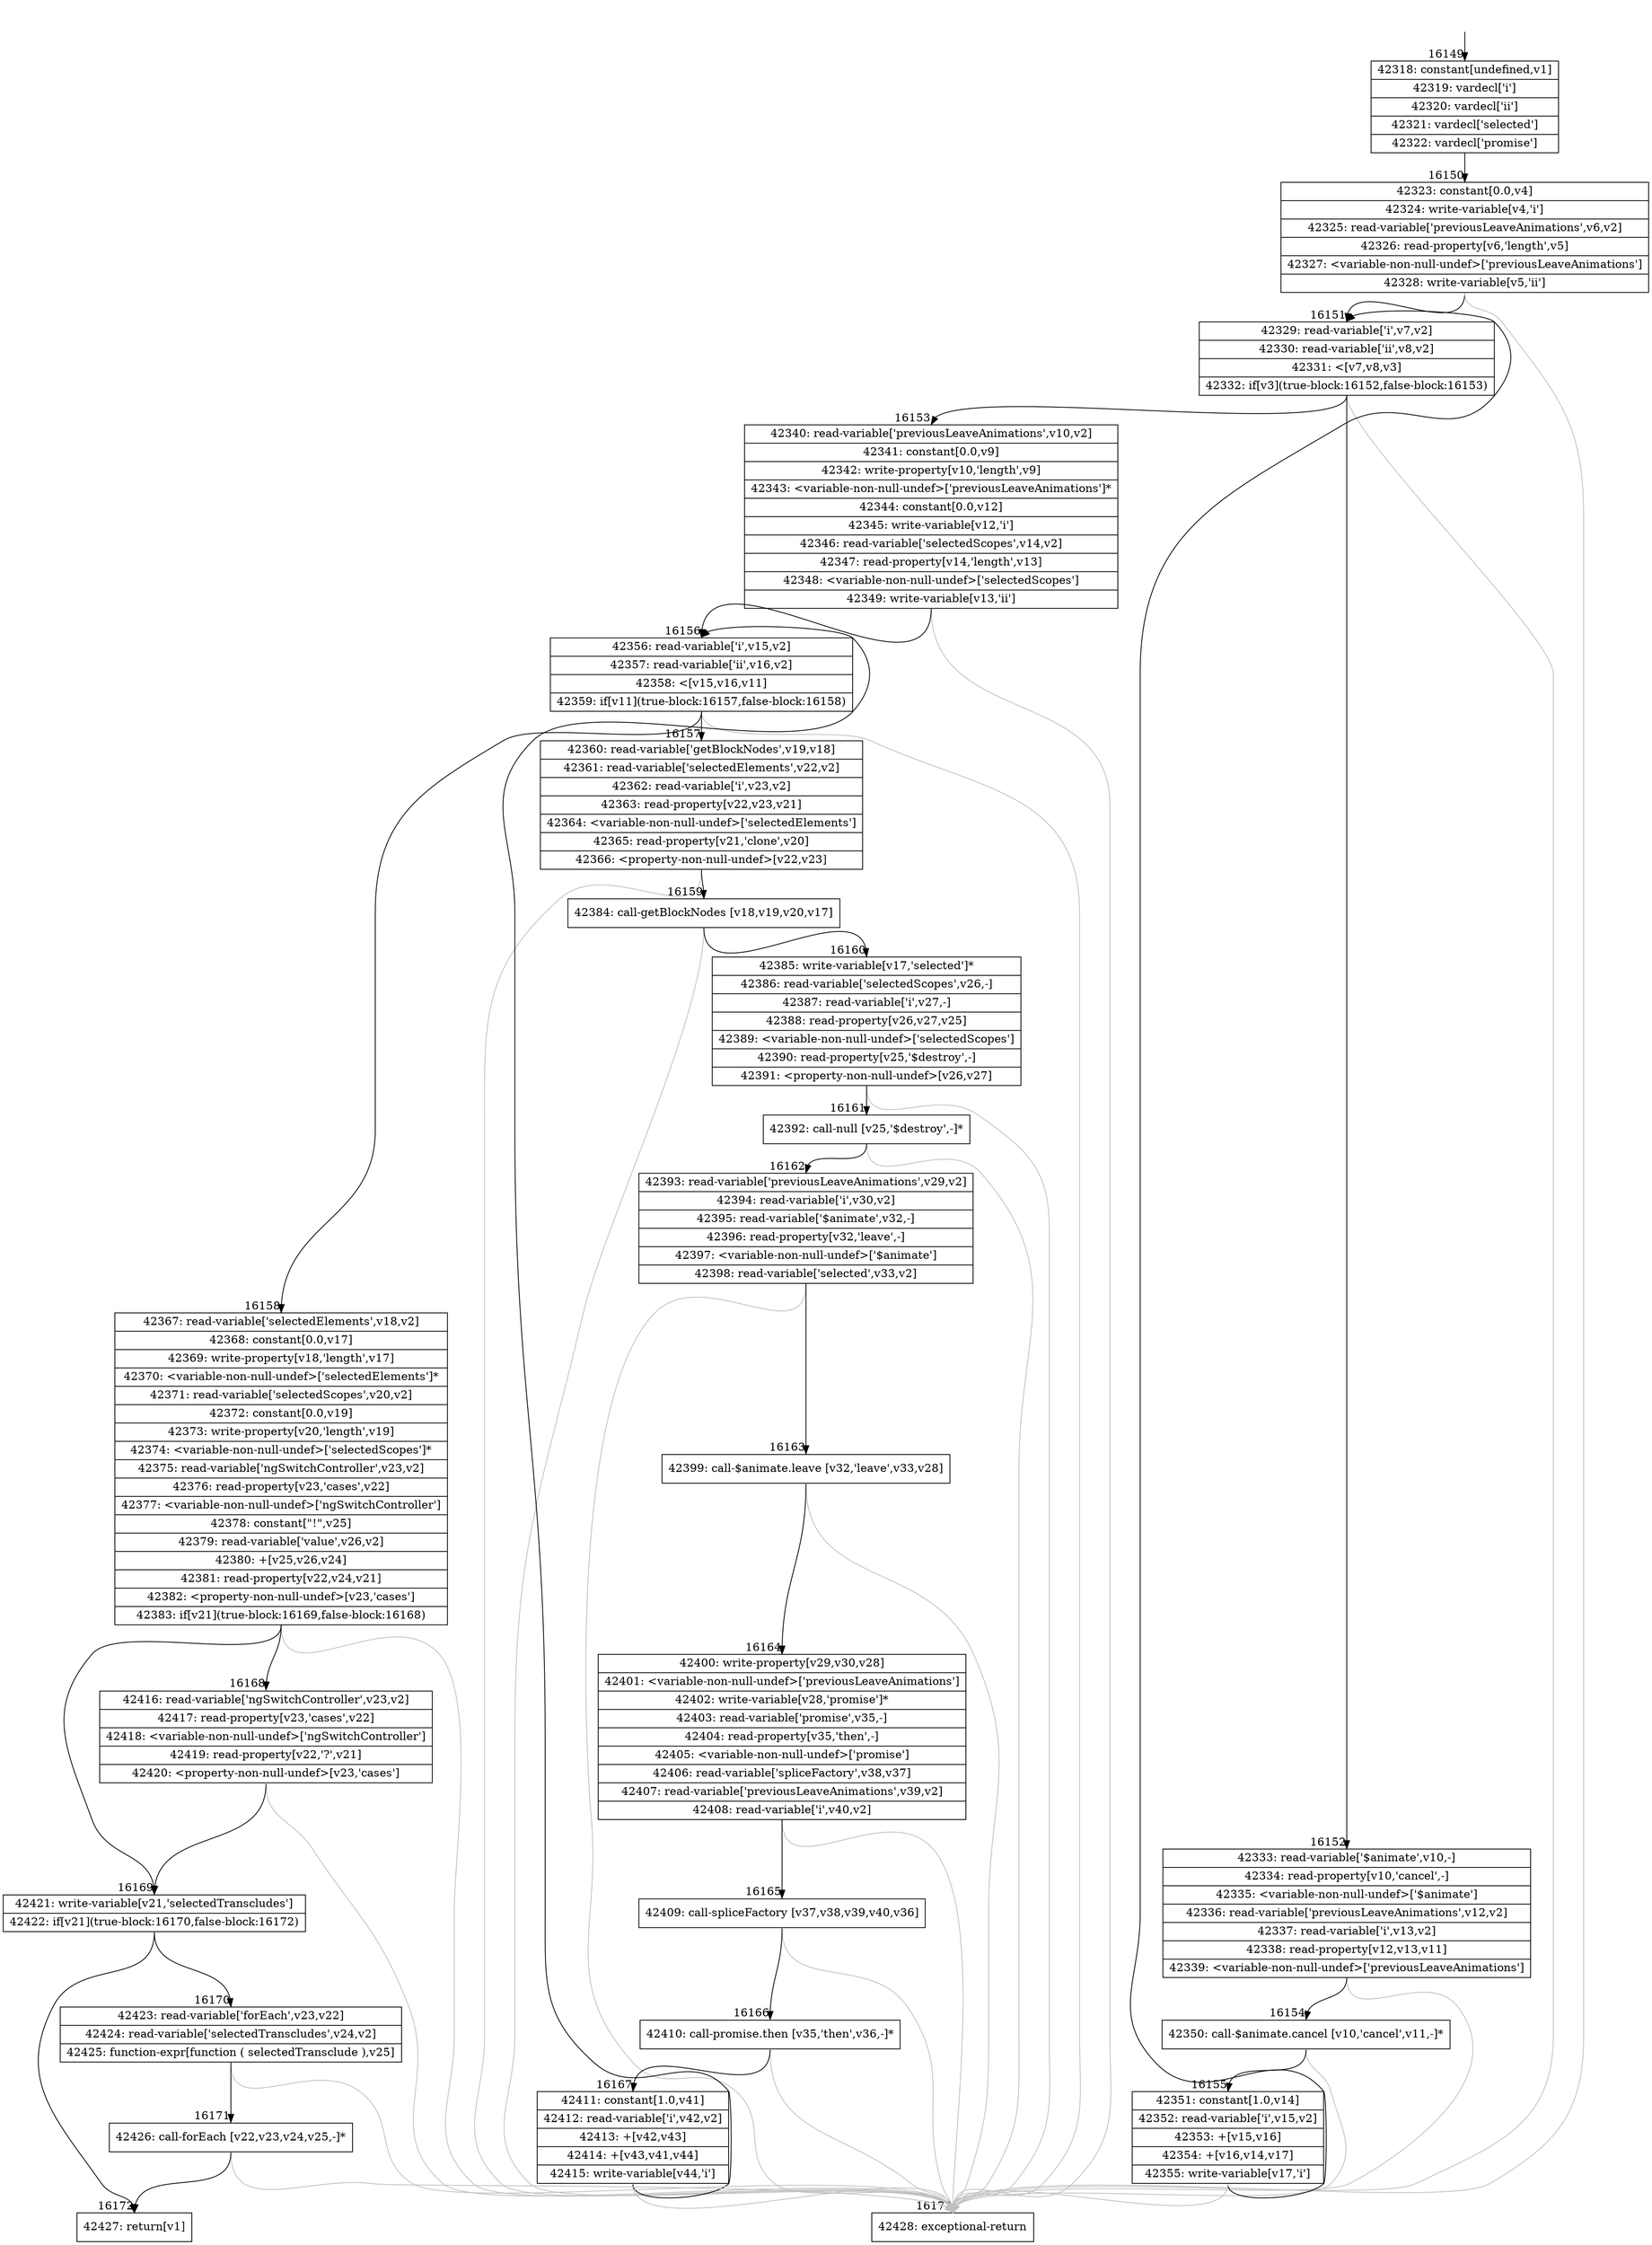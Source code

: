 digraph {
rankdir="TD"
BB_entry1298[shape=none,label=""];
BB_entry1298 -> BB16149 [tailport=s, headport=n, headlabel="    16149"]
BB16149 [shape=record label="{42318: constant[undefined,v1]|42319: vardecl['i']|42320: vardecl['ii']|42321: vardecl['selected']|42322: vardecl['promise']}" ] 
BB16149 -> BB16150 [tailport=s, headport=n, headlabel="      16150"]
BB16150 [shape=record label="{42323: constant[0.0,v4]|42324: write-variable[v4,'i']|42325: read-variable['previousLeaveAnimations',v6,v2]|42326: read-property[v6,'length',v5]|42327: \<variable-non-null-undef\>['previousLeaveAnimations']|42328: write-variable[v5,'ii']}" ] 
BB16150 -> BB16151 [tailport=s, headport=n, headlabel="      16151"]
BB16150 -> BB16173 [tailport=s, headport=n, color=gray, headlabel="      16173"]
BB16151 [shape=record label="{42329: read-variable['i',v7,v2]|42330: read-variable['ii',v8,v2]|42331: \<[v7,v8,v3]|42332: if[v3](true-block:16152,false-block:16153)}" ] 
BB16151 -> BB16152 [tailport=s, headport=n, headlabel="      16152"]
BB16151 -> BB16153 [tailport=s, headport=n, headlabel="      16153"]
BB16151 -> BB16173 [tailport=s, headport=n, color=gray]
BB16152 [shape=record label="{42333: read-variable['$animate',v10,-]|42334: read-property[v10,'cancel',-]|42335: \<variable-non-null-undef\>['$animate']|42336: read-variable['previousLeaveAnimations',v12,v2]|42337: read-variable['i',v13,v2]|42338: read-property[v12,v13,v11]|42339: \<variable-non-null-undef\>['previousLeaveAnimations']}" ] 
BB16152 -> BB16154 [tailport=s, headport=n, headlabel="      16154"]
BB16152 -> BB16173 [tailport=s, headport=n, color=gray]
BB16153 [shape=record label="{42340: read-variable['previousLeaveAnimations',v10,v2]|42341: constant[0.0,v9]|42342: write-property[v10,'length',v9]|42343: \<variable-non-null-undef\>['previousLeaveAnimations']*|42344: constant[0.0,v12]|42345: write-variable[v12,'i']|42346: read-variable['selectedScopes',v14,v2]|42347: read-property[v14,'length',v13]|42348: \<variable-non-null-undef\>['selectedScopes']|42349: write-variable[v13,'ii']}" ] 
BB16153 -> BB16156 [tailport=s, headport=n, headlabel="      16156"]
BB16153 -> BB16173 [tailport=s, headport=n, color=gray]
BB16154 [shape=record label="{42350: call-$animate.cancel [v10,'cancel',v11,-]*}" ] 
BB16154 -> BB16155 [tailport=s, headport=n, headlabel="      16155"]
BB16154 -> BB16173 [tailport=s, headport=n, color=gray]
BB16155 [shape=record label="{42351: constant[1.0,v14]|42352: read-variable['i',v15,v2]|42353: +[v15,v16]|42354: +[v16,v14,v17]|42355: write-variable[v17,'i']}" ] 
BB16155 -> BB16151 [tailport=s, headport=n]
BB16155 -> BB16173 [tailport=s, headport=n, color=gray]
BB16156 [shape=record label="{42356: read-variable['i',v15,v2]|42357: read-variable['ii',v16,v2]|42358: \<[v15,v16,v11]|42359: if[v11](true-block:16157,false-block:16158)}" ] 
BB16156 -> BB16157 [tailport=s, headport=n, headlabel="      16157"]
BB16156 -> BB16158 [tailport=s, headport=n, headlabel="      16158"]
BB16156 -> BB16173 [tailport=s, headport=n, color=gray]
BB16157 [shape=record label="{42360: read-variable['getBlockNodes',v19,v18]|42361: read-variable['selectedElements',v22,v2]|42362: read-variable['i',v23,v2]|42363: read-property[v22,v23,v21]|42364: \<variable-non-null-undef\>['selectedElements']|42365: read-property[v21,'clone',v20]|42366: \<property-non-null-undef\>[v22,v23]}" ] 
BB16157 -> BB16159 [tailport=s, headport=n, headlabel="      16159"]
BB16157 -> BB16173 [tailport=s, headport=n, color=gray]
BB16158 [shape=record label="{42367: read-variable['selectedElements',v18,v2]|42368: constant[0.0,v17]|42369: write-property[v18,'length',v17]|42370: \<variable-non-null-undef\>['selectedElements']*|42371: read-variable['selectedScopes',v20,v2]|42372: constant[0.0,v19]|42373: write-property[v20,'length',v19]|42374: \<variable-non-null-undef\>['selectedScopes']*|42375: read-variable['ngSwitchController',v23,v2]|42376: read-property[v23,'cases',v22]|42377: \<variable-non-null-undef\>['ngSwitchController']|42378: constant[\"!\",v25]|42379: read-variable['value',v26,v2]|42380: +[v25,v26,v24]|42381: read-property[v22,v24,v21]|42382: \<property-non-null-undef\>[v23,'cases']|42383: if[v21](true-block:16169,false-block:16168)}" ] 
BB16158 -> BB16169 [tailport=s, headport=n, headlabel="      16169"]
BB16158 -> BB16168 [tailport=s, headport=n, headlabel="      16168"]
BB16158 -> BB16173 [tailport=s, headport=n, color=gray]
BB16159 [shape=record label="{42384: call-getBlockNodes [v18,v19,v20,v17]}" ] 
BB16159 -> BB16160 [tailport=s, headport=n, headlabel="      16160"]
BB16159 -> BB16173 [tailport=s, headport=n, color=gray]
BB16160 [shape=record label="{42385: write-variable[v17,'selected']*|42386: read-variable['selectedScopes',v26,-]|42387: read-variable['i',v27,-]|42388: read-property[v26,v27,v25]|42389: \<variable-non-null-undef\>['selectedScopes']|42390: read-property[v25,'$destroy',-]|42391: \<property-non-null-undef\>[v26,v27]}" ] 
BB16160 -> BB16161 [tailport=s, headport=n, headlabel="      16161"]
BB16160 -> BB16173 [tailport=s, headport=n, color=gray]
BB16161 [shape=record label="{42392: call-null [v25,'$destroy',-]*}" ] 
BB16161 -> BB16162 [tailport=s, headport=n, headlabel="      16162"]
BB16161 -> BB16173 [tailport=s, headport=n, color=gray]
BB16162 [shape=record label="{42393: read-variable['previousLeaveAnimations',v29,v2]|42394: read-variable['i',v30,v2]|42395: read-variable['$animate',v32,-]|42396: read-property[v32,'leave',-]|42397: \<variable-non-null-undef\>['$animate']|42398: read-variable['selected',v33,v2]}" ] 
BB16162 -> BB16163 [tailport=s, headport=n, headlabel="      16163"]
BB16162 -> BB16173 [tailport=s, headport=n, color=gray]
BB16163 [shape=record label="{42399: call-$animate.leave [v32,'leave',v33,v28]}" ] 
BB16163 -> BB16164 [tailport=s, headport=n, headlabel="      16164"]
BB16163 -> BB16173 [tailport=s, headport=n, color=gray]
BB16164 [shape=record label="{42400: write-property[v29,v30,v28]|42401: \<variable-non-null-undef\>['previousLeaveAnimations']|42402: write-variable[v28,'promise']*|42403: read-variable['promise',v35,-]|42404: read-property[v35,'then',-]|42405: \<variable-non-null-undef\>['promise']|42406: read-variable['spliceFactory',v38,v37]|42407: read-variable['previousLeaveAnimations',v39,v2]|42408: read-variable['i',v40,v2]}" ] 
BB16164 -> BB16165 [tailport=s, headport=n, headlabel="      16165"]
BB16164 -> BB16173 [tailport=s, headport=n, color=gray]
BB16165 [shape=record label="{42409: call-spliceFactory [v37,v38,v39,v40,v36]}" ] 
BB16165 -> BB16166 [tailport=s, headport=n, headlabel="      16166"]
BB16165 -> BB16173 [tailport=s, headport=n, color=gray]
BB16166 [shape=record label="{42410: call-promise.then [v35,'then',v36,-]*}" ] 
BB16166 -> BB16167 [tailport=s, headport=n, headlabel="      16167"]
BB16166 -> BB16173 [tailport=s, headport=n, color=gray]
BB16167 [shape=record label="{42411: constant[1.0,v41]|42412: read-variable['i',v42,v2]|42413: +[v42,v43]|42414: +[v43,v41,v44]|42415: write-variable[v44,'i']}" ] 
BB16167 -> BB16156 [tailport=s, headport=n]
BB16167 -> BB16173 [tailport=s, headport=n, color=gray]
BB16168 [shape=record label="{42416: read-variable['ngSwitchController',v23,v2]|42417: read-property[v23,'cases',v22]|42418: \<variable-non-null-undef\>['ngSwitchController']|42419: read-property[v22,'?',v21]|42420: \<property-non-null-undef\>[v23,'cases']}" ] 
BB16168 -> BB16169 [tailport=s, headport=n]
BB16168 -> BB16173 [tailport=s, headport=n, color=gray]
BB16169 [shape=record label="{42421: write-variable[v21,'selectedTranscludes']|42422: if[v21](true-block:16170,false-block:16172)}" ] 
BB16169 -> BB16170 [tailport=s, headport=n, headlabel="      16170"]
BB16169 -> BB16172 [tailport=s, headport=n, headlabel="      16172"]
BB16170 [shape=record label="{42423: read-variable['forEach',v23,v22]|42424: read-variable['selectedTranscludes',v24,v2]|42425: function-expr[function ( selectedTransclude ),v25]}" ] 
BB16170 -> BB16171 [tailport=s, headport=n, headlabel="      16171"]
BB16170 -> BB16173 [tailport=s, headport=n, color=gray]
BB16171 [shape=record label="{42426: call-forEach [v22,v23,v24,v25,-]*}" ] 
BB16171 -> BB16172 [tailport=s, headport=n]
BB16171 -> BB16173 [tailport=s, headport=n, color=gray]
BB16172 [shape=record label="{42427: return[v1]}" ] 
BB16173 [shape=record label="{42428: exceptional-return}" ] 
//#$~ 27784
}
